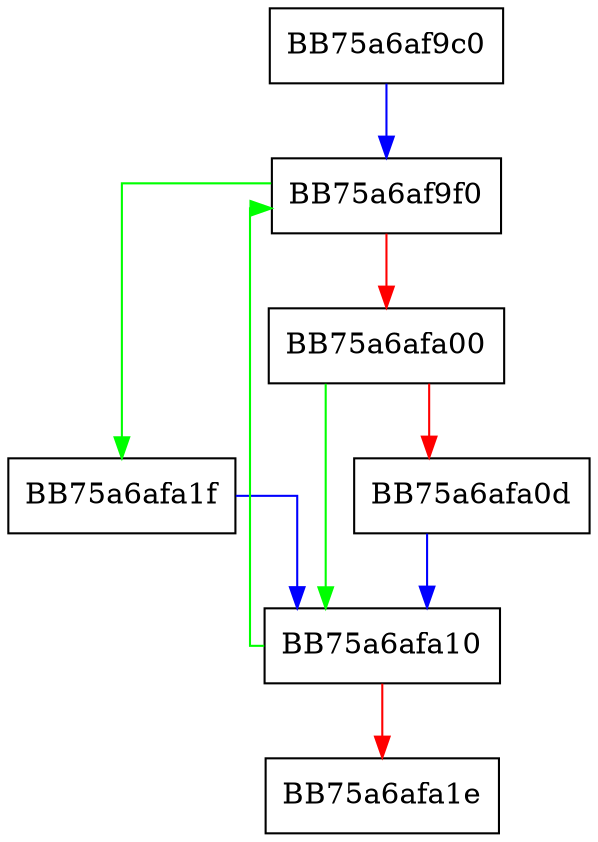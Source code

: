 digraph SSE_paddusw {
  node [shape="box"];
  graph [splines=ortho];
  BB75a6af9c0 -> BB75a6af9f0 [color="blue"];
  BB75a6af9f0 -> BB75a6afa1f [color="green"];
  BB75a6af9f0 -> BB75a6afa00 [color="red"];
  BB75a6afa00 -> BB75a6afa10 [color="green"];
  BB75a6afa00 -> BB75a6afa0d [color="red"];
  BB75a6afa0d -> BB75a6afa10 [color="blue"];
  BB75a6afa10 -> BB75a6af9f0 [color="green"];
  BB75a6afa10 -> BB75a6afa1e [color="red"];
  BB75a6afa1f -> BB75a6afa10 [color="blue"];
}